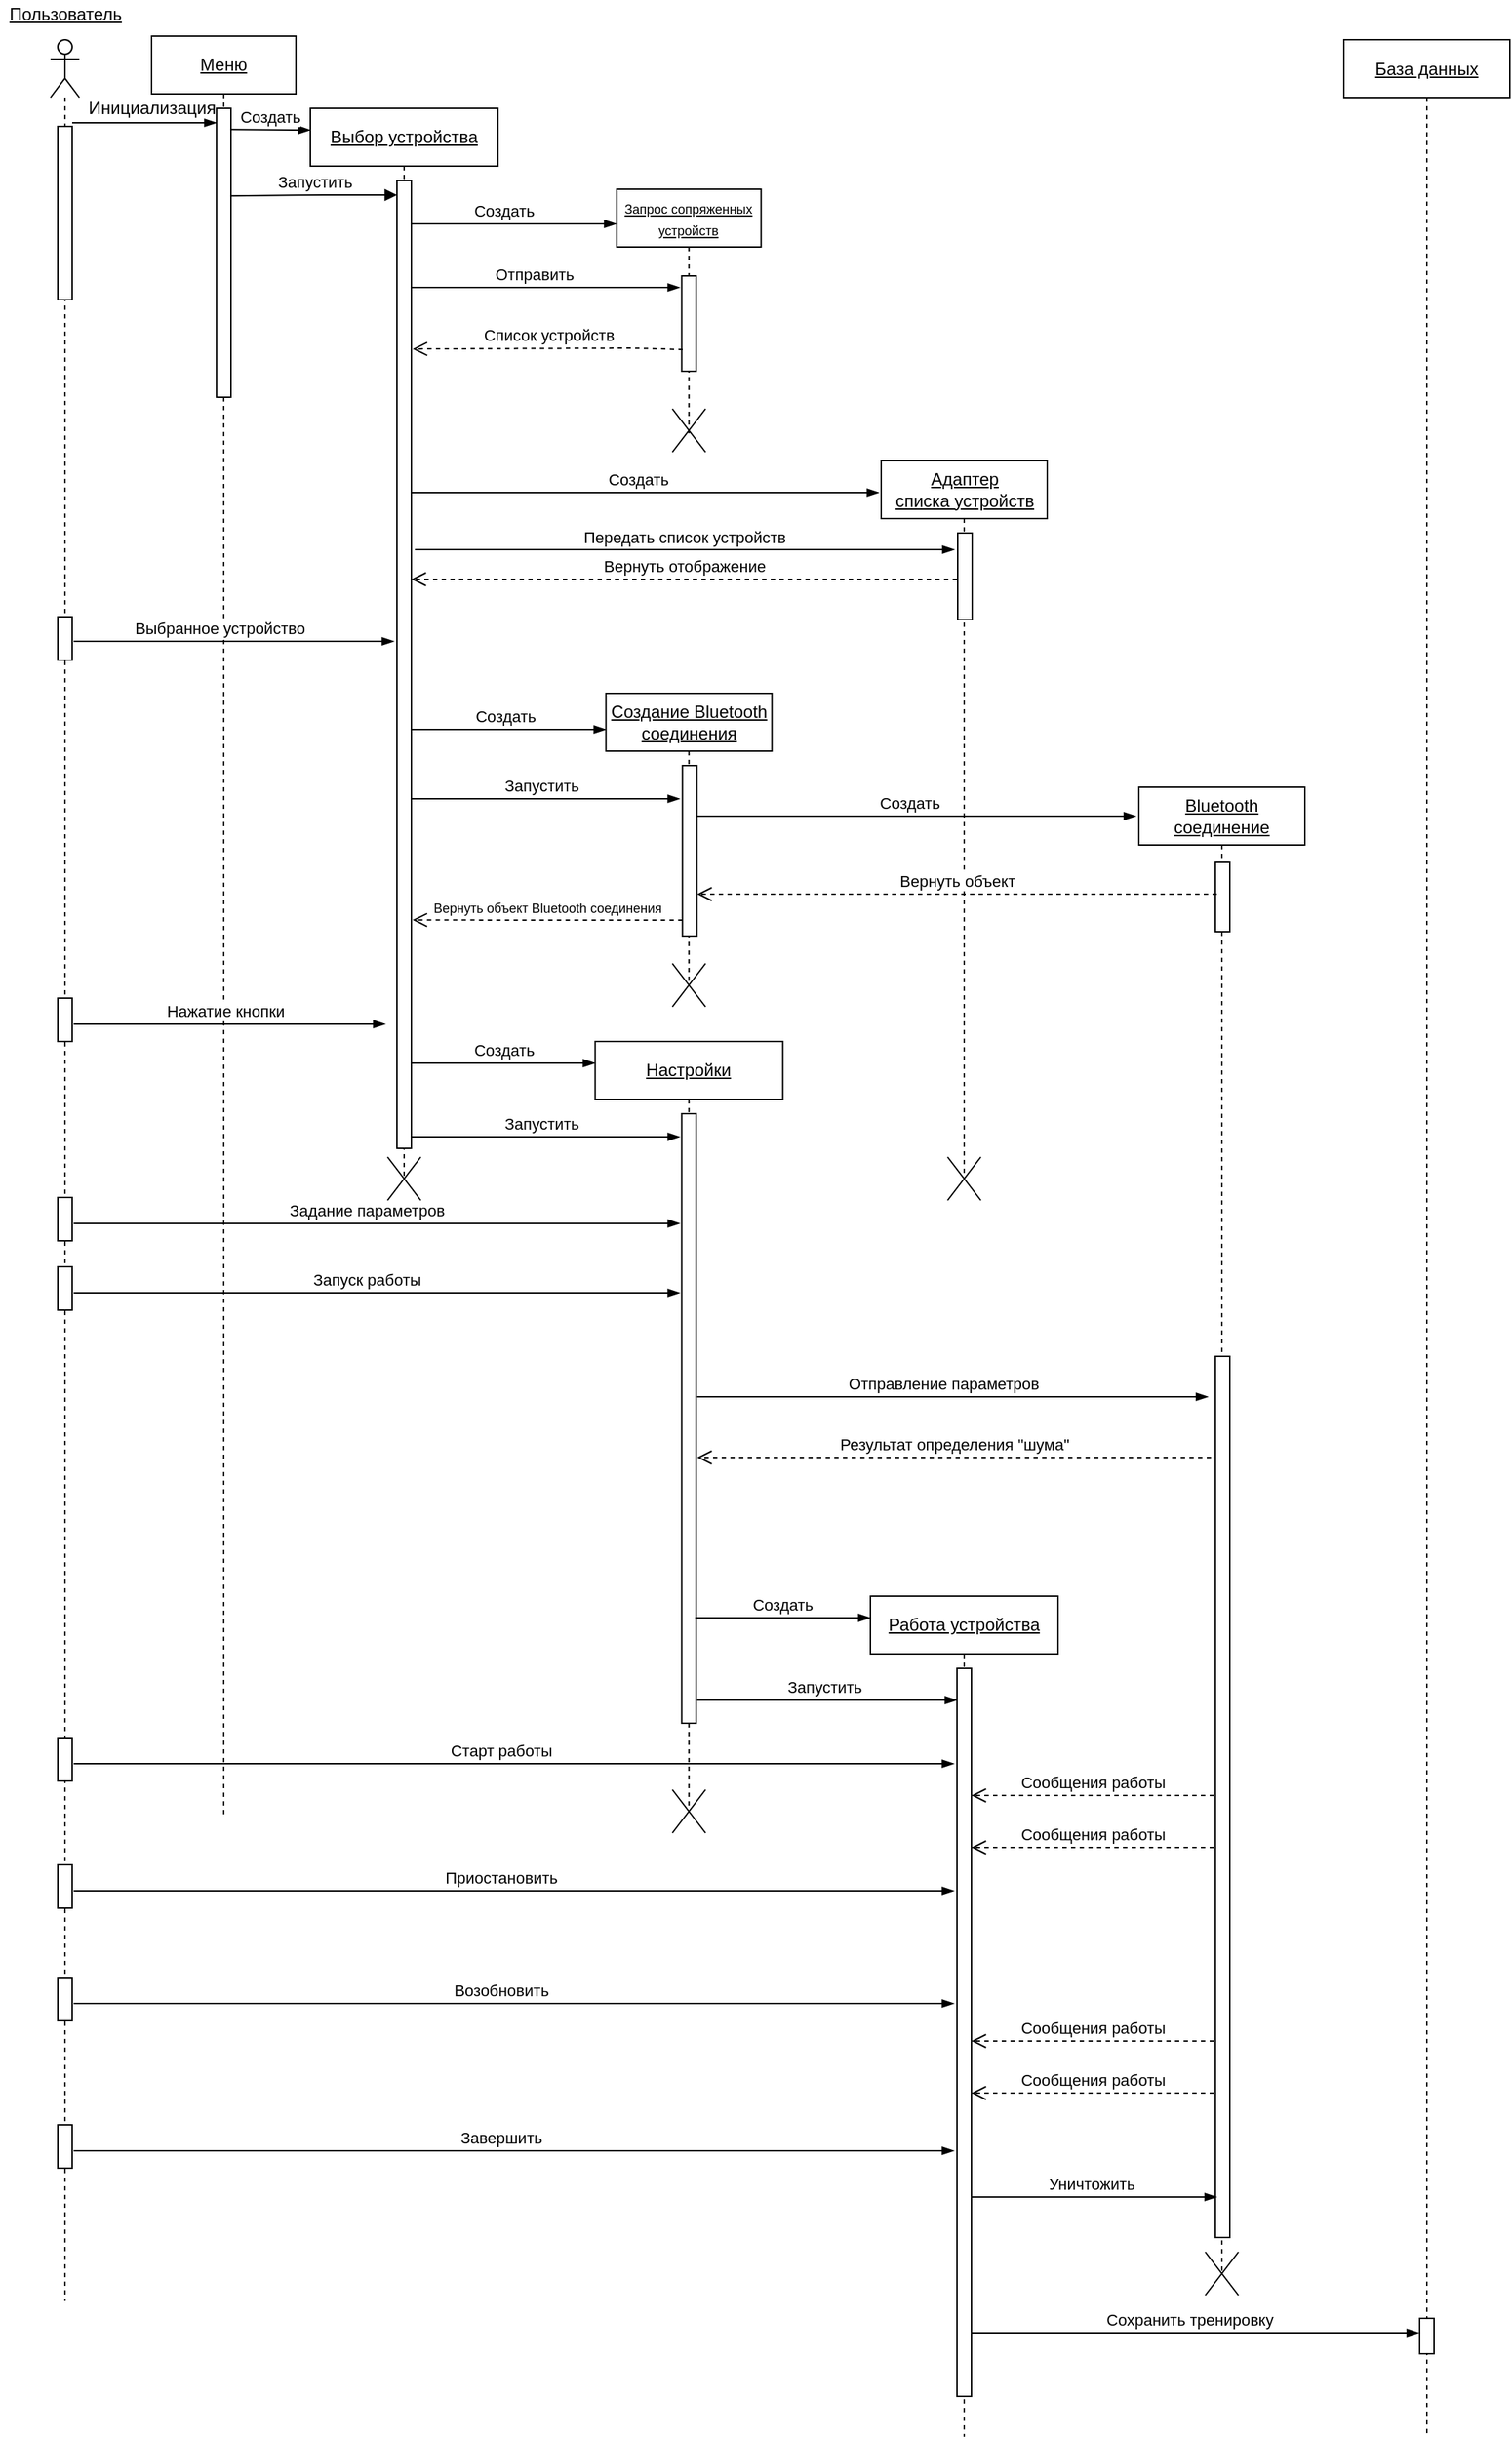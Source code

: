 <mxfile version="17.5.0" type="device"><diagram id="6fDI5kQ39bh2xNGleRFr" name="Page-1"><mxGraphModel dx="1955" dy="2259" grid="1" gridSize="2" guides="1" tooltips="1" connect="1" arrows="1" fold="1" page="1" pageScale="1" pageWidth="827" pageHeight="1169" math="0" shadow="0"><root><mxCell id="0"/><mxCell id="1" parent="0"/><mxCell id="2E-rLLpQ7l3Tt9q9DepB-2" value="" style="shape=umlLifeline;participant=umlActor;perimeter=lifelinePerimeter;whiteSpace=wrap;html=1;container=1;collapsible=0;recursiveResize=0;verticalAlign=top;spacingTop=36;outlineConnect=0;" parent="1" vertex="1"><mxGeometry x="80" y="2.5" width="20" height="1565.5" as="geometry"/></mxCell><mxCell id="2E-rLLpQ7l3Tt9q9DepB-12" value="" style="html=1;points=[];perimeter=orthogonalPerimeter;" parent="2E-rLLpQ7l3Tt9q9DepB-2" vertex="1"><mxGeometry x="5" y="60" width="10" height="120" as="geometry"/></mxCell><mxCell id="2E-rLLpQ7l3Tt9q9DepB-25" value="" style="html=1;points=[];perimeter=orthogonalPerimeter;" parent="2E-rLLpQ7l3Tt9q9DepB-2" vertex="1"><mxGeometry x="5" y="399.5" width="10" height="30" as="geometry"/></mxCell><mxCell id="2E-rLLpQ7l3Tt9q9DepB-66" value="" style="html=1;points=[];perimeter=orthogonalPerimeter;" parent="2E-rLLpQ7l3Tt9q9DepB-2" vertex="1"><mxGeometry x="5" y="663.5" width="10" height="30" as="geometry"/></mxCell><mxCell id="2E-rLLpQ7l3Tt9q9DepB-79" value="" style="html=1;verticalAlign=bottom;endArrow=open;dashed=1;endSize=8;" parent="2E-rLLpQ7l3Tt9q9DepB-2" source="2E-rLLpQ7l3Tt9q9DepB-66" target="2E-rLLpQ7l3Tt9q9DepB-2" edge="1"><mxGeometry x="-0.15" relative="1" as="geometry"><mxPoint x="363" y="637.5" as="sourcePoint"/><mxPoint x="10" y="607.5" as="targetPoint"/><Array as="points"/><mxPoint as="offset"/></mxGeometry></mxCell><mxCell id="2E-rLLpQ7l3Tt9q9DepB-78" value="" style="html=1;verticalAlign=bottom;endArrow=open;dashed=1;endSize=8;" parent="2E-rLLpQ7l3Tt9q9DepB-2" source="2E-rLLpQ7l3Tt9q9DepB-66" target="2E-rLLpQ7l3Tt9q9DepB-2" edge="1"><mxGeometry x="-0.15" relative="1" as="geometry"><mxPoint x="360" y="470" as="sourcePoint"/><mxPoint x="280" y="470" as="targetPoint"/><Array as="points"/><mxPoint as="offset"/></mxGeometry></mxCell><mxCell id="VxCmlfBD5VFTJ_M1LNDa-41" value="" style="html=1;points=[];perimeter=orthogonalPerimeter;" parent="2E-rLLpQ7l3Tt9q9DepB-2" vertex="1"><mxGeometry x="5" y="801.5" width="10" height="30" as="geometry"/></mxCell><mxCell id="VxCmlfBD5VFTJ_M1LNDa-43" value="" style="html=1;points=[];perimeter=orthogonalPerimeter;" parent="2E-rLLpQ7l3Tt9q9DepB-2" vertex="1"><mxGeometry x="5" y="849.5" width="10" height="30" as="geometry"/></mxCell><mxCell id="2E-rLLpQ7l3Tt9q9DepB-3" value="&lt;u&gt;Пользователь&lt;/u&gt;" style="text;html=1;align=center;verticalAlign=middle;resizable=0;points=[];autosize=1;" parent="1" vertex="1"><mxGeometry x="45" y="-25" width="90" height="20" as="geometry"/></mxCell><mxCell id="2E-rLLpQ7l3Tt9q9DepB-11" value="&lt;u&gt;Меню&lt;/u&gt;" style="shape=umlLifeline;perimeter=lifelinePerimeter;whiteSpace=wrap;html=1;container=1;collapsible=0;recursiveResize=0;outlineConnect=0;" parent="1" vertex="1"><mxGeometry x="150" width="100" height="1234" as="geometry"/></mxCell><mxCell id="2E-rLLpQ7l3Tt9q9DepB-13" value="" style="html=1;points=[];perimeter=orthogonalPerimeter;" parent="2E-rLLpQ7l3Tt9q9DepB-11" vertex="1"><mxGeometry x="45" y="50" width="10" height="200" as="geometry"/></mxCell><mxCell id="VxCmlfBD5VFTJ_M1LNDa-18" value="Выбранное устройство" style="html=1;verticalAlign=bottom;endArrow=blockThin;endFill=1;" parent="2E-rLLpQ7l3Tt9q9DepB-11" edge="1"><mxGeometry x="-0.091" width="80" relative="1" as="geometry"><mxPoint x="-54" y="419" as="sourcePoint"/><mxPoint x="168" y="419" as="targetPoint"/><mxPoint as="offset"/></mxGeometry></mxCell><mxCell id="VxCmlfBD5VFTJ_M1LNDa-33" value="Нажатие кнопки" style="html=1;verticalAlign=bottom;endArrow=blockThin;endFill=1;" parent="2E-rLLpQ7l3Tt9q9DepB-11" edge="1"><mxGeometry x="-0.03" width="80" relative="1" as="geometry"><mxPoint x="-54.003" y="684" as="sourcePoint"/><mxPoint x="162" y="684" as="targetPoint"/><mxPoint as="offset"/></mxGeometry></mxCell><mxCell id="2E-rLLpQ7l3Tt9q9DepB-17" value="Инициализация" style="text;html=1;align=center;verticalAlign=middle;resizable=0;points=[];autosize=1;" parent="1" vertex="1"><mxGeometry x="100" y="40" width="100" height="20" as="geometry"/></mxCell><mxCell id="2E-rLLpQ7l3Tt9q9DepB-28" value="" style="endArrow=blockThin;html=1;endFill=1;" parent="1" edge="1"><mxGeometry width="50" height="50" relative="1" as="geometry"><mxPoint x="95" y="60" as="sourcePoint"/><mxPoint x="195" y="60" as="targetPoint"/><Array as="points"><mxPoint x="130" y="60"/></Array></mxGeometry></mxCell><mxCell id="SYiqPQ1RcgGSlLFch8_h-2" value="&lt;u&gt;&lt;font style=&quot;font-size: 9px&quot;&gt;Запрос сопряженных устройств&lt;/font&gt;&lt;br&gt;&lt;/u&gt;" style="shape=umlLifeline;perimeter=lifelinePerimeter;whiteSpace=wrap;html=1;container=1;collapsible=0;recursiveResize=0;outlineConnect=0;" parent="1" vertex="1"><mxGeometry x="472.3" y="106" width="100" height="170" as="geometry"/></mxCell><mxCell id="SYiqPQ1RcgGSlLFch8_h-4" value="" style="html=1;points=[];perimeter=orthogonalPerimeter;" parent="SYiqPQ1RcgGSlLFch8_h-2" vertex="1"><mxGeometry x="45" y="60" width="10" height="66" as="geometry"/></mxCell><mxCell id="VxCmlfBD5VFTJ_M1LNDa-10" value="" style="shape=umlDestroy;" parent="SYiqPQ1RcgGSlLFch8_h-2" vertex="1"><mxGeometry x="38.5" y="152" width="23" height="30" as="geometry"/></mxCell><mxCell id="SYiqPQ1RcgGSlLFch8_h-13" value="&lt;u&gt;Выбор устройства&lt;br&gt;&lt;/u&gt;" style="shape=umlLifeline;perimeter=lifelinePerimeter;whiteSpace=wrap;html=1;container=1;collapsible=0;recursiveResize=0;outlineConnect=0;" parent="1" vertex="1"><mxGeometry x="260" y="50" width="130" height="740" as="geometry"/></mxCell><mxCell id="SYiqPQ1RcgGSlLFch8_h-14" value="Создать" style="html=1;verticalAlign=bottom;endArrow=blockThin;endFill=1;" parent="SYiqPQ1RcgGSlLFch8_h-13" edge="1"><mxGeometry width="80" relative="1" as="geometry"><mxPoint x="-55.003" y="14.58" as="sourcePoint"/><mxPoint y="15" as="targetPoint"/></mxGeometry></mxCell><mxCell id="VxCmlfBD5VFTJ_M1LNDa-6" value="Создать" style="html=1;verticalAlign=bottom;endArrow=blockThin;endFill=1;" parent="SYiqPQ1RcgGSlLFch8_h-13" edge="1"><mxGeometry x="-0.091" width="80" relative="1" as="geometry"><mxPoint x="69.997" y="80.0" as="sourcePoint"/><mxPoint x="212" y="80" as="targetPoint"/><mxPoint as="offset"/></mxGeometry></mxCell><mxCell id="SYiqPQ1RcgGSlLFch8_h-15" value="" style="html=1;points=[];perimeter=orthogonalPerimeter;" parent="SYiqPQ1RcgGSlLFch8_h-13" vertex="1"><mxGeometry x="60" y="50" width="10" height="670" as="geometry"/></mxCell><mxCell id="2zyiM4Vv7uJ70hll-a_z-15" value="" style="shape=umlDestroy;" parent="SYiqPQ1RcgGSlLFch8_h-13" vertex="1"><mxGeometry x="53.5" y="726" width="23" height="30" as="geometry"/></mxCell><mxCell id="SYiqPQ1RcgGSlLFch8_h-16" value="Запустить" style="html=1;verticalAlign=bottom;endArrow=block;exitX=1.037;exitY=0.303;exitDx=0;exitDy=0;exitPerimeter=0;" parent="1" source="2E-rLLpQ7l3Tt9q9DepB-13" target="SYiqPQ1RcgGSlLFch8_h-15" edge="1"><mxGeometry x="0.004" width="80" relative="1" as="geometry"><mxPoint x="210" y="110" as="sourcePoint"/><mxPoint x="669.5" y="430" as="targetPoint"/><Array as="points"><mxPoint x="260" y="110"/></Array><mxPoint as="offset"/></mxGeometry></mxCell><mxCell id="VxCmlfBD5VFTJ_M1LNDa-9" value="Список устройств" style="html=1;verticalAlign=bottom;endArrow=open;dashed=1;endSize=8;entryX=1.087;entryY=0.174;entryDx=0;entryDy=0;entryPerimeter=0;" parent="1" target="SYiqPQ1RcgGSlLFch8_h-15" edge="1"><mxGeometry relative="1" as="geometry"><mxPoint x="518" y="217" as="sourcePoint"/><mxPoint x="336" y="216" as="targetPoint"/><Array as="points"><mxPoint x="484" y="216"/></Array></mxGeometry></mxCell><mxCell id="VxCmlfBD5VFTJ_M1LNDa-11" value="Создать" style="html=1;verticalAlign=bottom;endArrow=blockThin;endFill=1;" parent="1" edge="1"><mxGeometry x="-0.03" width="80" relative="1" as="geometry"><mxPoint x="329.997" y="316" as="sourcePoint"/><mxPoint x="654" y="316" as="targetPoint"/><mxPoint as="offset"/></mxGeometry></mxCell><mxCell id="VxCmlfBD5VFTJ_M1LNDa-12" value="&lt;u&gt;Адаптер&lt;br&gt;списка устройств&lt;br&gt;&lt;/u&gt;" style="shape=umlLifeline;perimeter=lifelinePerimeter;whiteSpace=wrap;html=1;container=1;collapsible=0;recursiveResize=0;outlineConnect=0;" parent="1" vertex="1"><mxGeometry x="655.5" y="294" width="115" height="496" as="geometry"/></mxCell><mxCell id="VxCmlfBD5VFTJ_M1LNDa-13" value="" style="html=1;points=[];perimeter=orthogonalPerimeter;" parent="VxCmlfBD5VFTJ_M1LNDa-12" vertex="1"><mxGeometry x="53" y="50" width="10" height="60" as="geometry"/></mxCell><mxCell id="2zyiM4Vv7uJ70hll-a_z-16" value="" style="shape=umlDestroy;" parent="VxCmlfBD5VFTJ_M1LNDa-12" vertex="1"><mxGeometry x="46" y="482" width="23" height="30" as="geometry"/></mxCell><mxCell id="VxCmlfBD5VFTJ_M1LNDa-15" value="Передать список устройств" style="html=1;verticalAlign=bottom;endArrow=blockThin;endFill=1;entryX=-0.222;entryY=0.192;entryDx=0;entryDy=0;entryPerimeter=0;" parent="1" target="VxCmlfBD5VFTJ_M1LNDa-13" edge="1"><mxGeometry width="80" relative="1" as="geometry"><mxPoint x="332.467" y="355.52" as="sourcePoint"/><mxPoint x="422.8" y="196.35" as="targetPoint"/></mxGeometry></mxCell><mxCell id="VxCmlfBD5VFTJ_M1LNDa-16" value="Вернуть отображение" style="html=1;verticalAlign=bottom;endArrow=open;dashed=1;endSize=8;" parent="1" target="SYiqPQ1RcgGSlLFch8_h-15" edge="1"><mxGeometry relative="1" as="geometry"><mxPoint x="708" y="376" as="sourcePoint"/><mxPoint x="337.8" y="376" as="targetPoint"/><Array as="points"><mxPoint x="372.8" y="376"/></Array></mxGeometry></mxCell><mxCell id="VxCmlfBD5VFTJ_M1LNDa-19" value="&lt;u&gt;Создание Bluetooth соединения&lt;br&gt;&lt;/u&gt;" style="shape=umlLifeline;perimeter=lifelinePerimeter;whiteSpace=wrap;html=1;container=1;collapsible=0;recursiveResize=0;outlineConnect=0;" parent="1" vertex="1"><mxGeometry x="464.8" y="455" width="115" height="199" as="geometry"/></mxCell><mxCell id="VxCmlfBD5VFTJ_M1LNDa-20" value="" style="html=1;points=[];perimeter=orthogonalPerimeter;" parent="VxCmlfBD5VFTJ_M1LNDa-19" vertex="1"><mxGeometry x="53" y="50" width="10" height="118" as="geometry"/></mxCell><mxCell id="VxCmlfBD5VFTJ_M1LNDa-31" value="Вернуть объект Bluetooth соединения" style="html=1;verticalAlign=bottom;endArrow=open;dashed=1;endSize=8;fontSize=9;entryX=1.078;entryY=0.764;entryDx=0;entryDy=0;entryPerimeter=0;" parent="VxCmlfBD5VFTJ_M1LNDa-19" target="SYiqPQ1RcgGSlLFch8_h-15" edge="1"><mxGeometry relative="1" as="geometry"><mxPoint x="53.0" y="157" as="sourcePoint"/><mxPoint x="-130.8" y="157" as="targetPoint"/><Array as="points"><mxPoint x="-35" y="157"/></Array></mxGeometry></mxCell><mxCell id="VxCmlfBD5VFTJ_M1LNDa-29" value="Создать" style="html=1;verticalAlign=bottom;endArrow=blockThin;endFill=1;" parent="VxCmlfBD5VFTJ_M1LNDa-19" edge="1"><mxGeometry x="-0.03" width="80" relative="1" as="geometry"><mxPoint x="63" y="85" as="sourcePoint"/><mxPoint x="367.2" y="85" as="targetPoint"/><mxPoint as="offset"/></mxGeometry></mxCell><mxCell id="VxCmlfBD5VFTJ_M1LNDa-23" value="Создать" style="html=1;verticalAlign=bottom;endArrow=blockThin;endFill=1;" parent="1" edge="1"><mxGeometry x="-0.03" width="80" relative="1" as="geometry"><mxPoint x="329.997" y="480" as="sourcePoint"/><mxPoint x="464.8" y="480" as="targetPoint"/><mxPoint as="offset"/></mxGeometry></mxCell><mxCell id="VxCmlfBD5VFTJ_M1LNDa-24" value="Запустить" style="html=1;verticalAlign=bottom;endArrow=blockThin;endFill=1;" parent="1" edge="1"><mxGeometry x="-0.03" width="80" relative="1" as="geometry"><mxPoint x="329.997" y="528" as="sourcePoint"/><mxPoint x="516" y="528" as="targetPoint"/><mxPoint as="offset"/></mxGeometry></mxCell><mxCell id="VxCmlfBD5VFTJ_M1LNDa-25" value="&lt;u&gt;Bluetooth соединение&lt;br&gt;&lt;/u&gt;" style="shape=umlLifeline;perimeter=lifelinePerimeter;whiteSpace=wrap;html=1;container=1;collapsible=0;recursiveResize=0;outlineConnect=0;" parent="1" vertex="1"><mxGeometry x="834" y="520" width="115" height="1030" as="geometry"/></mxCell><mxCell id="VxCmlfBD5VFTJ_M1LNDa-26" value="" style="html=1;points=[];perimeter=orthogonalPerimeter;" parent="VxCmlfBD5VFTJ_M1LNDa-25" vertex="1"><mxGeometry x="53" y="394" width="10" height="610" as="geometry"/></mxCell><mxCell id="2zyiM4Vv7uJ70hll-a_z-18" value="" style="html=1;points=[];perimeter=orthogonalPerimeter;" parent="VxCmlfBD5VFTJ_M1LNDa-25" vertex="1"><mxGeometry x="53" y="52" width="10" height="48" as="geometry"/></mxCell><mxCell id="2zyiM4Vv7uJ70hll-a_z-22" value="" style="shape=umlDestroy;" parent="VxCmlfBD5VFTJ_M1LNDa-25" vertex="1"><mxGeometry x="46" y="1014" width="23" height="30" as="geometry"/></mxCell><mxCell id="VxCmlfBD5VFTJ_M1LNDa-21" value="" style="shape=umlDestroy;" parent="1" vertex="1"><mxGeometry x="510.8" y="642" width="23" height="30" as="geometry"/></mxCell><mxCell id="VxCmlfBD5VFTJ_M1LNDa-34" value="&lt;u&gt;Настройки&lt;br&gt;&lt;/u&gt;" style="shape=umlLifeline;perimeter=lifelinePerimeter;whiteSpace=wrap;html=1;container=1;collapsible=0;recursiveResize=0;outlineConnect=0;" parent="1" vertex="1"><mxGeometry x="457.3" y="696" width="130" height="532" as="geometry"/></mxCell><mxCell id="VxCmlfBD5VFTJ_M1LNDa-35" value="Создать" style="html=1;verticalAlign=bottom;endArrow=blockThin;endFill=1;" parent="VxCmlfBD5VFTJ_M1LNDa-34" edge="1"><mxGeometry width="80" relative="1" as="geometry"><mxPoint x="-127.3" y="15" as="sourcePoint"/><mxPoint y="15" as="targetPoint"/></mxGeometry></mxCell><mxCell id="VxCmlfBD5VFTJ_M1LNDa-37" value="" style="html=1;points=[];perimeter=orthogonalPerimeter;" parent="VxCmlfBD5VFTJ_M1LNDa-34" vertex="1"><mxGeometry x="60" y="50" width="10" height="422" as="geometry"/></mxCell><mxCell id="2zyiM4Vv7uJ70hll-a_z-17" value="" style="shape=umlDestroy;" parent="VxCmlfBD5VFTJ_M1LNDa-34" vertex="1"><mxGeometry x="53.5" y="518" width="23" height="30" as="geometry"/></mxCell><mxCell id="VxCmlfBD5VFTJ_M1LNDa-39" value="Отправить" style="html=1;verticalAlign=bottom;endArrow=blockThin;endFill=1;" parent="1" edge="1"><mxGeometry x="-0.091" width="80" relative="1" as="geometry"><mxPoint x="330" y="174" as="sourcePoint"/><mxPoint x="516" y="174" as="targetPoint"/><mxPoint as="offset"/><Array as="points"><mxPoint x="450" y="174"/></Array></mxGeometry></mxCell><mxCell id="VxCmlfBD5VFTJ_M1LNDa-40" value="Запустить" style="html=1;verticalAlign=bottom;endArrow=blockThin;endFill=1;" parent="1" edge="1"><mxGeometry x="-0.03" width="80" relative="1" as="geometry"><mxPoint x="329.997" y="762" as="sourcePoint"/><mxPoint x="516" y="762" as="targetPoint"/><mxPoint as="offset"/></mxGeometry></mxCell><mxCell id="VxCmlfBD5VFTJ_M1LNDa-42" value="Задание параметров" style="html=1;verticalAlign=bottom;endArrow=blockThin;endFill=1;" parent="1" edge="1"><mxGeometry x="-0.03" width="80" relative="1" as="geometry"><mxPoint x="95.997" y="822" as="sourcePoint"/><mxPoint x="516" y="822" as="targetPoint"/><mxPoint as="offset"/></mxGeometry></mxCell><mxCell id="VxCmlfBD5VFTJ_M1LNDa-44" value="Запуск работы" style="html=1;verticalAlign=bottom;endArrow=blockThin;endFill=1;" parent="1" edge="1"><mxGeometry x="-0.03" width="80" relative="1" as="geometry"><mxPoint x="95.997" y="870" as="sourcePoint"/><mxPoint x="516" y="870" as="targetPoint"/><mxPoint as="offset"/></mxGeometry></mxCell><mxCell id="VxCmlfBD5VFTJ_M1LNDa-45" value="Отправление параметров&amp;nbsp;" style="html=1;verticalAlign=bottom;endArrow=blockThin;endFill=1;" parent="1" edge="1"><mxGeometry x="-0.03" width="80" relative="1" as="geometry"><mxPoint x="528" y="942" as="sourcePoint"/><mxPoint x="882" y="942" as="targetPoint"/><mxPoint as="offset"/></mxGeometry></mxCell><mxCell id="VxCmlfBD5VFTJ_M1LNDa-46" value="Результат определения &quot;шума&quot;" style="html=1;verticalAlign=bottom;endArrow=open;dashed=1;endSize=8;" parent="1" edge="1"><mxGeometry relative="1" as="geometry"><mxPoint x="884" y="984" as="sourcePoint"/><mxPoint x="528" y="984" as="targetPoint"/><Array as="points"><mxPoint x="794" y="984"/></Array></mxGeometry></mxCell><mxCell id="VxCmlfBD5VFTJ_M1LNDa-48" value="&lt;u&gt;Работа устройства&lt;br&gt;&lt;/u&gt;" style="shape=umlLifeline;perimeter=lifelinePerimeter;whiteSpace=wrap;html=1;container=1;collapsible=0;recursiveResize=0;outlineConnect=0;" parent="1" vertex="1"><mxGeometry x="648" y="1080" width="130" height="582" as="geometry"/></mxCell><mxCell id="VxCmlfBD5VFTJ_M1LNDa-49" value="Создать" style="html=1;verticalAlign=bottom;endArrow=blockThin;endFill=1;" parent="VxCmlfBD5VFTJ_M1LNDa-48" edge="1"><mxGeometry width="80" relative="1" as="geometry"><mxPoint x="-121.3" y="15" as="sourcePoint"/><mxPoint y="15" as="targetPoint"/></mxGeometry></mxCell><mxCell id="VxCmlfBD5VFTJ_M1LNDa-50" value="" style="html=1;points=[];perimeter=orthogonalPerimeter;" parent="VxCmlfBD5VFTJ_M1LNDa-48" vertex="1"><mxGeometry x="60" y="50" width="10" height="504" as="geometry"/></mxCell><mxCell id="VxCmlfBD5VFTJ_M1LNDa-51" value="Запустить" style="html=1;verticalAlign=bottom;endArrow=blockThin;endFill=1;" parent="VxCmlfBD5VFTJ_M1LNDa-48" edge="1"><mxGeometry x="-0.03" width="80" relative="1" as="geometry"><mxPoint x="-120" y="72" as="sourcePoint"/><mxPoint x="60.0" y="72" as="targetPoint"/><mxPoint as="offset"/></mxGeometry></mxCell><mxCell id="VxCmlfBD5VFTJ_M1LNDa-55" value="Сообщения работы" style="html=1;verticalAlign=bottom;endArrow=open;dashed=1;endSize=8;" parent="VxCmlfBD5VFTJ_M1LNDa-48" edge="1"><mxGeometry relative="1" as="geometry"><mxPoint x="238" y="138" as="sourcePoint"/><mxPoint x="70" y="138" as="targetPoint"/><Array as="points"><mxPoint x="238" y="138"/></Array></mxGeometry></mxCell><mxCell id="2zyiM4Vv7uJ70hll-a_z-3" value="Сообщения работы" style="html=1;verticalAlign=bottom;endArrow=open;dashed=1;endSize=8;" parent="VxCmlfBD5VFTJ_M1LNDa-48" edge="1"><mxGeometry relative="1" as="geometry"><mxPoint x="238" y="174" as="sourcePoint"/><mxPoint x="70" y="174" as="targetPoint"/><Array as="points"><mxPoint x="238" y="174"/></Array></mxGeometry></mxCell><mxCell id="2zyiM4Vv7uJ70hll-a_z-8" value="Сообщения работы" style="html=1;verticalAlign=bottom;endArrow=open;dashed=1;endSize=8;" parent="VxCmlfBD5VFTJ_M1LNDa-48" edge="1"><mxGeometry relative="1" as="geometry"><mxPoint x="238" y="308" as="sourcePoint"/><mxPoint x="70" y="308" as="targetPoint"/><Array as="points"><mxPoint x="238" y="308"/></Array></mxGeometry></mxCell><mxCell id="2zyiM4Vv7uJ70hll-a_z-9" value="Сообщения работы" style="html=1;verticalAlign=bottom;endArrow=open;dashed=1;endSize=8;" parent="VxCmlfBD5VFTJ_M1LNDa-48" edge="1"><mxGeometry relative="1" as="geometry"><mxPoint x="238" y="344" as="sourcePoint"/><mxPoint x="70" y="344" as="targetPoint"/><Array as="points"><mxPoint x="238" y="344"/></Array></mxGeometry></mxCell><mxCell id="2zyiM4Vv7uJ70hll-a_z-21" value="Уничтожить" style="html=1;verticalAlign=bottom;endArrow=blockThin;endFill=1;" parent="VxCmlfBD5VFTJ_M1LNDa-48" edge="1"><mxGeometry x="-0.03" width="80" relative="1" as="geometry"><mxPoint x="70" y="416" as="sourcePoint"/><mxPoint x="240" y="416" as="targetPoint"/><mxPoint as="offset"/></mxGeometry></mxCell><mxCell id="VxCmlfBD5VFTJ_M1LNDa-30" value="Вернуть объект" style="html=1;verticalAlign=bottom;endArrow=open;dashed=1;endSize=8;" parent="1" edge="1"><mxGeometry relative="1" as="geometry"><mxPoint x="888" y="594" as="sourcePoint"/><mxPoint x="528" y="594" as="targetPoint"/><Array as="points"><mxPoint x="796" y="594"/></Array></mxGeometry></mxCell><mxCell id="2zyiM4Vv7uJ70hll-a_z-1" value="" style="html=1;points=[];perimeter=orthogonalPerimeter;" parent="1" vertex="1"><mxGeometry x="85" y="1178" width="10" height="30" as="geometry"/></mxCell><mxCell id="2zyiM4Vv7uJ70hll-a_z-2" value="Старт работы" style="html=1;verticalAlign=bottom;endArrow=blockThin;endFill=1;" parent="1" edge="1"><mxGeometry x="-0.03" width="80" relative="1" as="geometry"><mxPoint x="95.997" y="1196" as="sourcePoint"/><mxPoint x="706" y="1196" as="targetPoint"/><mxPoint as="offset"/></mxGeometry></mxCell><mxCell id="2zyiM4Vv7uJ70hll-a_z-4" value="" style="html=1;points=[];perimeter=orthogonalPerimeter;" parent="1" vertex="1"><mxGeometry x="85" y="1266" width="10" height="30" as="geometry"/></mxCell><mxCell id="2zyiM4Vv7uJ70hll-a_z-5" value="Приостановить" style="html=1;verticalAlign=bottom;endArrow=blockThin;endFill=1;" parent="1" edge="1"><mxGeometry x="-0.03" width="80" relative="1" as="geometry"><mxPoint x="95.997" y="1284" as="sourcePoint"/><mxPoint x="706" y="1284" as="targetPoint"/><mxPoint as="offset"/></mxGeometry></mxCell><mxCell id="2zyiM4Vv7uJ70hll-a_z-6" value="" style="html=1;points=[];perimeter=orthogonalPerimeter;" parent="1" vertex="1"><mxGeometry x="85" y="1344" width="10" height="30" as="geometry"/></mxCell><mxCell id="2zyiM4Vv7uJ70hll-a_z-7" value="Возобновить" style="html=1;verticalAlign=bottom;endArrow=blockThin;endFill=1;" parent="1" edge="1"><mxGeometry x="-0.03" width="80" relative="1" as="geometry"><mxPoint x="95.997" y="1362" as="sourcePoint"/><mxPoint x="706" y="1362" as="targetPoint"/><mxPoint as="offset"/></mxGeometry></mxCell><mxCell id="2zyiM4Vv7uJ70hll-a_z-10" value="" style="html=1;points=[];perimeter=orthogonalPerimeter;" parent="1" vertex="1"><mxGeometry x="85" y="1446" width="10" height="30" as="geometry"/></mxCell><mxCell id="2zyiM4Vv7uJ70hll-a_z-11" value="Завершить" style="html=1;verticalAlign=bottom;endArrow=blockThin;endFill=1;" parent="1" edge="1"><mxGeometry x="-0.03" width="80" relative="1" as="geometry"><mxPoint x="95.997" y="1464" as="sourcePoint"/><mxPoint x="706" y="1464" as="targetPoint"/><mxPoint as="offset"/></mxGeometry></mxCell><mxCell id="2zyiM4Vv7uJ70hll-a_z-23" value="&lt;u&gt;База данных&lt;br&gt;&lt;/u&gt;" style="shape=umlLifeline;perimeter=lifelinePerimeter;whiteSpace=wrap;html=1;container=1;collapsible=0;recursiveResize=0;outlineConnect=0;" parent="1" vertex="1"><mxGeometry x="976" y="2.5" width="115" height="1657.5" as="geometry"/></mxCell><mxCell id="2zyiM4Vv7uJ70hll-a_z-27" value="" style="html=1;points=[];perimeter=orthogonalPerimeter;" parent="2zyiM4Vv7uJ70hll-a_z-23" vertex="1"><mxGeometry x="52.5" y="1577.5" width="10" height="24.5" as="geometry"/></mxCell><mxCell id="2zyiM4Vv7uJ70hll-a_z-28" value="Сохранить тренировку" style="html=1;verticalAlign=bottom;endArrow=blockThin;endFill=1;" parent="1" edge="1"><mxGeometry x="-0.03" width="80" relative="1" as="geometry"><mxPoint x="718" y="1590" as="sourcePoint"/><mxPoint x="1028" y="1590" as="targetPoint"/><mxPoint as="offset"/></mxGeometry></mxCell></root></mxGraphModel></diagram></mxfile>